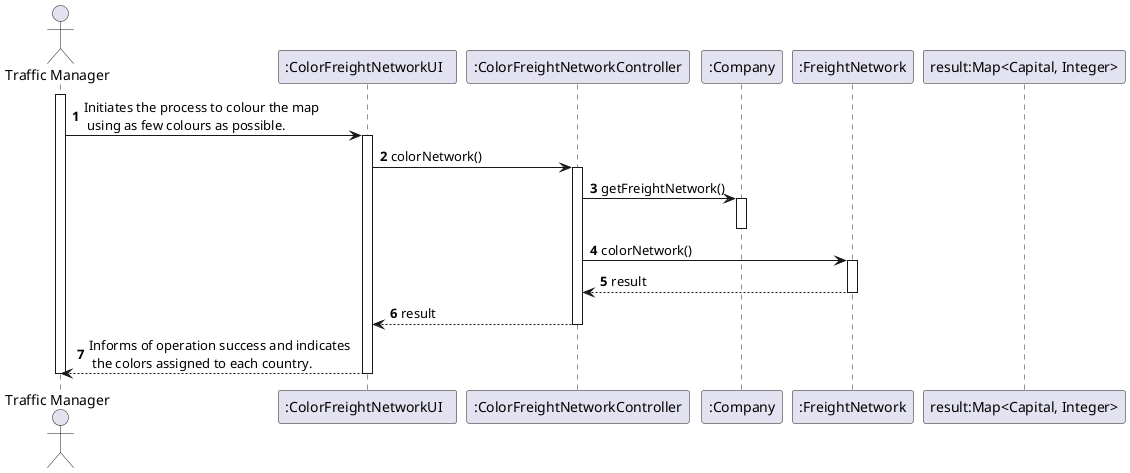 @startuml
'https://plantuml.com/sequence-diagram

autonumber
actor "Traffic Manager" as TM
participant ":ColorFreightNetworkUI  " as UI
participant ":ColorFreightNetworkController" as CTRL
participant ":Company" as CMP
participant ":FreightNetwork" as network
participant "result:Map<Capital, Integer>"


activate TM
TM -> UI: Initiates the process to colour the map \n using as few colours as possible.
activate UI
UI -> CTRL : colorNetwork()
activate CTRL
CTRL->CMP : getFreightNetwork()
activate CMP
deactivate CMP
CTRL-> network : colorNetwork()
activate network
network-->CTRL: result
deactivate network
CTRL-->UI: result
deactivate CTRL
UI --> TM : Informs of operation success and indicates\n the colors assigned to each country.
deactivate UI

deactivate TM

@enduml